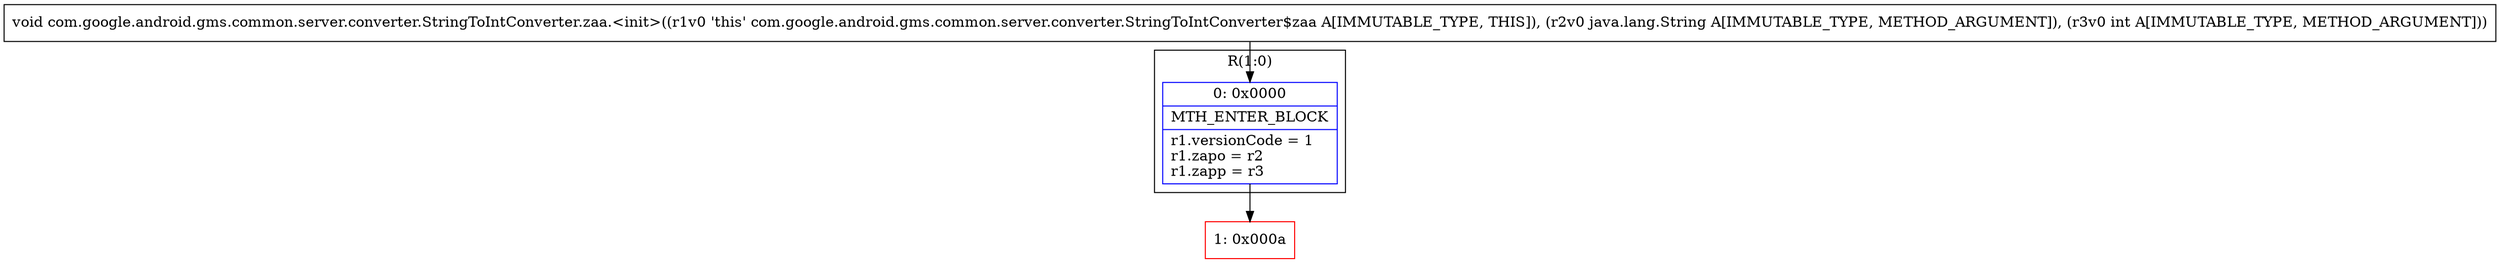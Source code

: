 digraph "CFG forcom.google.android.gms.common.server.converter.StringToIntConverter.zaa.\<init\>(Ljava\/lang\/String;I)V" {
subgraph cluster_Region_931400001 {
label = "R(1:0)";
node [shape=record,color=blue];
Node_0 [shape=record,label="{0\:\ 0x0000|MTH_ENTER_BLOCK\l|r1.versionCode = 1\lr1.zapo = r2\lr1.zapp = r3\l}"];
}
Node_1 [shape=record,color=red,label="{1\:\ 0x000a}"];
MethodNode[shape=record,label="{void com.google.android.gms.common.server.converter.StringToIntConverter.zaa.\<init\>((r1v0 'this' com.google.android.gms.common.server.converter.StringToIntConverter$zaa A[IMMUTABLE_TYPE, THIS]), (r2v0 java.lang.String A[IMMUTABLE_TYPE, METHOD_ARGUMENT]), (r3v0 int A[IMMUTABLE_TYPE, METHOD_ARGUMENT])) }"];
MethodNode -> Node_0;
Node_0 -> Node_1;
}


